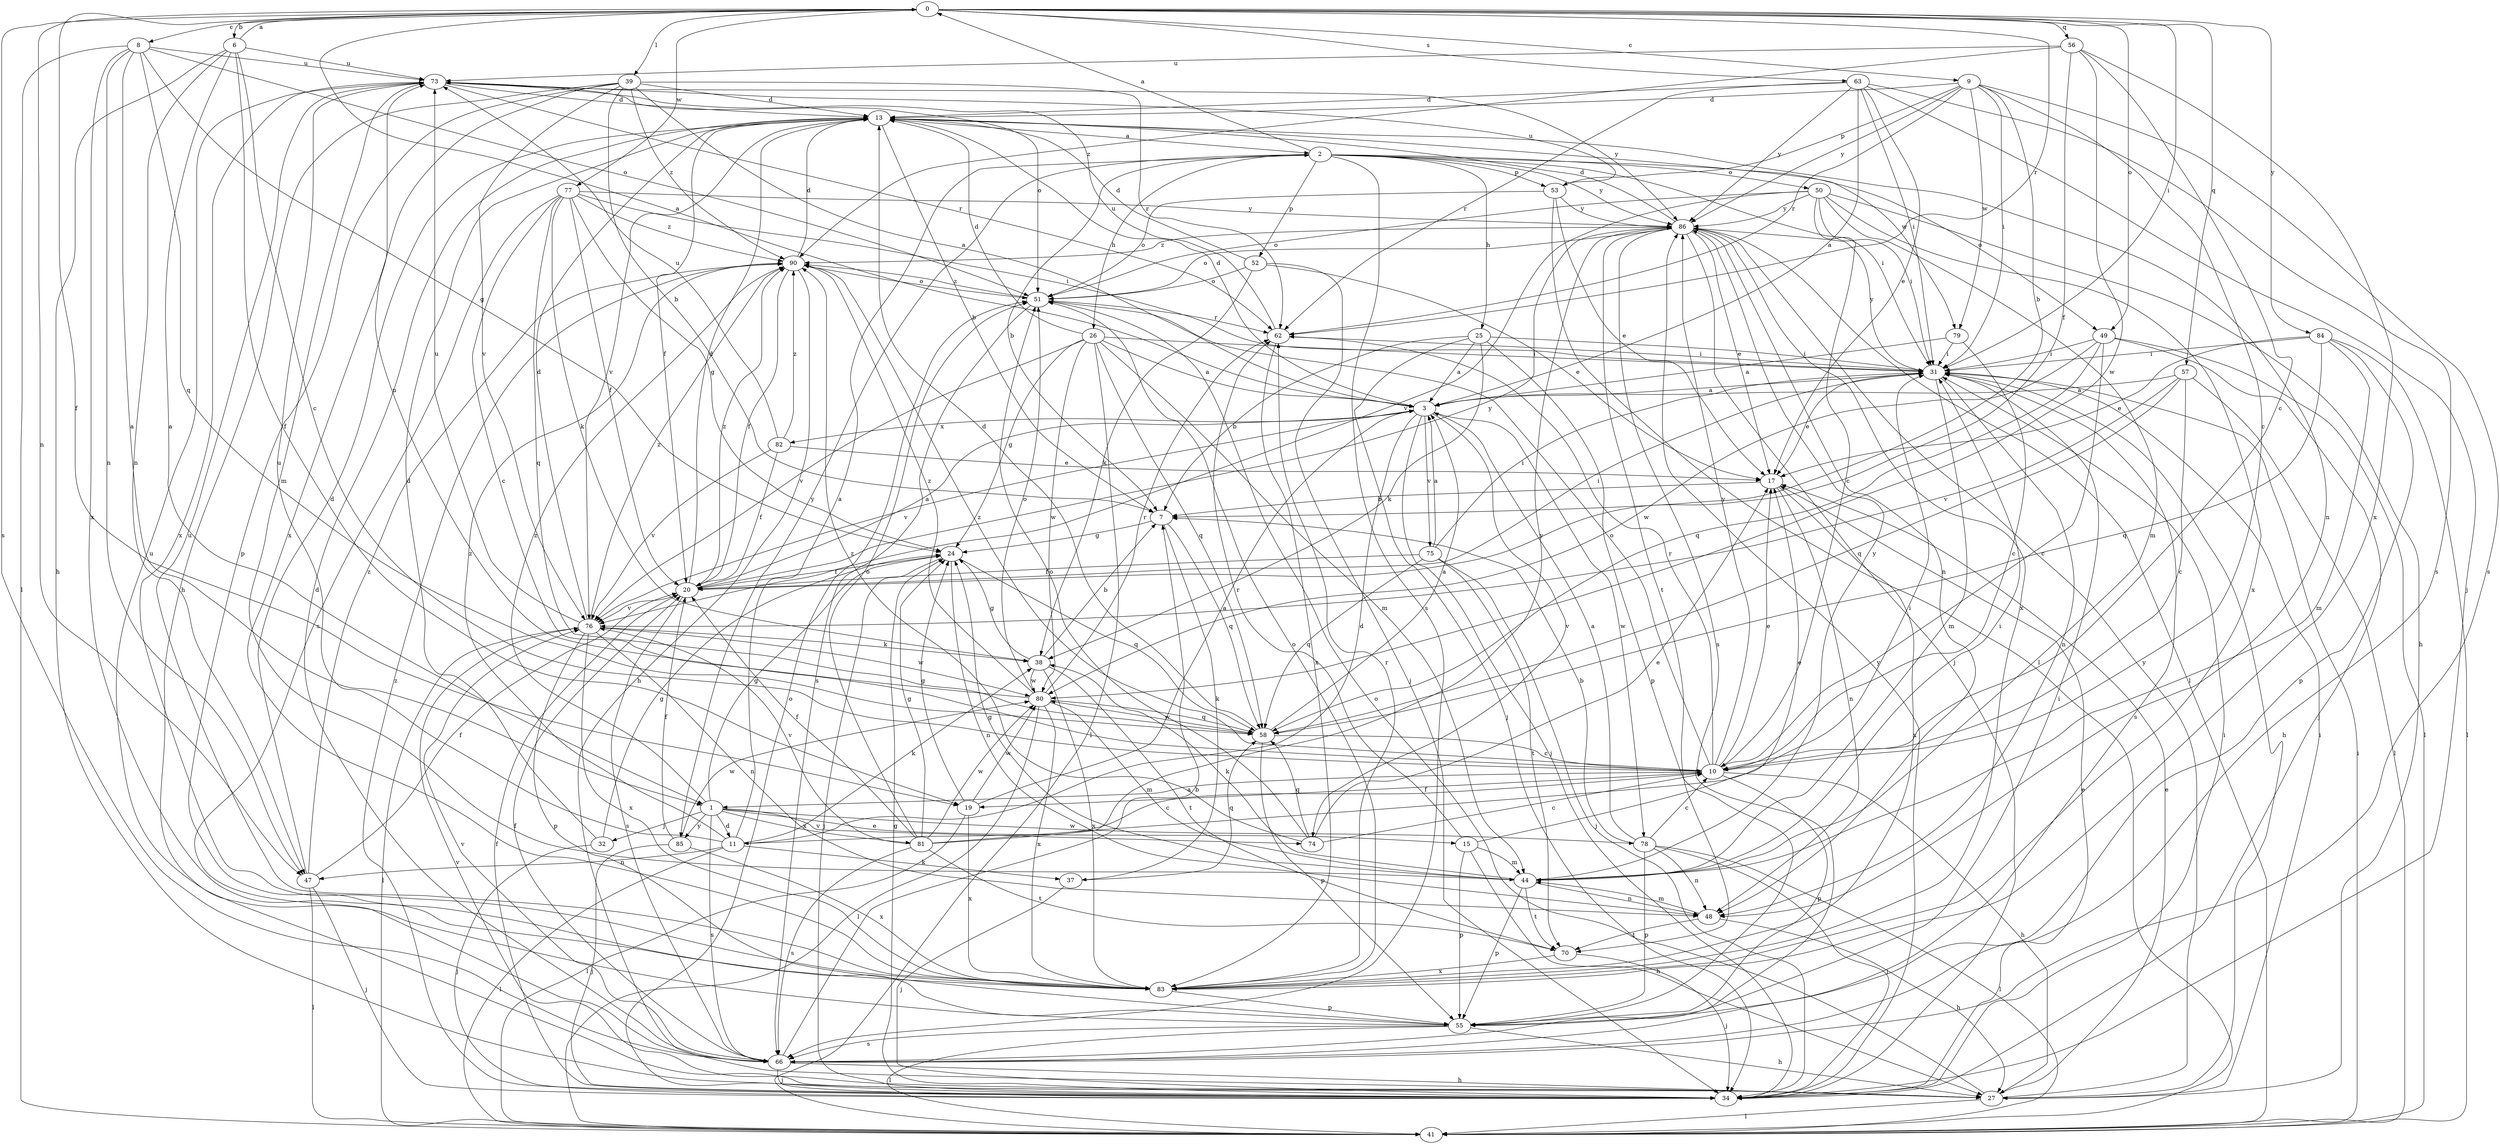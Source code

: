 strict digraph  {
0;
1;
2;
3;
6;
7;
8;
9;
10;
11;
13;
15;
17;
19;
20;
24;
25;
26;
27;
31;
32;
34;
37;
38;
39;
41;
44;
47;
48;
49;
50;
51;
52;
53;
55;
56;
57;
58;
62;
63;
66;
70;
73;
74;
75;
76;
77;
78;
79;
80;
81;
82;
83;
84;
85;
86;
90;
0 -> 6  [label=b];
0 -> 8  [label=c];
0 -> 9  [label=c];
0 -> 19  [label=f];
0 -> 31  [label=i];
0 -> 39  [label=l];
0 -> 47  [label=n];
0 -> 49  [label=o];
0 -> 56  [label=q];
0 -> 57  [label=q];
0 -> 62  [label=r];
0 -> 63  [label=s];
0 -> 66  [label=s];
0 -> 77  [label=w];
0 -> 84  [label=y];
1 -> 11  [label=d];
1 -> 15  [label=e];
1 -> 24  [label=g];
1 -> 32  [label=j];
1 -> 66  [label=s];
1 -> 74  [label=v];
1 -> 78  [label=w];
1 -> 81  [label=x];
1 -> 85  [label=y];
1 -> 90  [label=z];
2 -> 0  [label=a];
2 -> 7  [label=b];
2 -> 25  [label=h];
2 -> 26  [label=h];
2 -> 31  [label=i];
2 -> 49  [label=o];
2 -> 50  [label=o];
2 -> 52  [label=p];
2 -> 53  [label=p];
2 -> 66  [label=s];
2 -> 85  [label=y];
2 -> 86  [label=y];
3 -> 0  [label=a];
3 -> 11  [label=d];
3 -> 13  [label=d];
3 -> 34  [label=j];
3 -> 74  [label=v];
3 -> 75  [label=v];
3 -> 76  [label=v];
3 -> 78  [label=w];
3 -> 82  [label=x];
6 -> 0  [label=a];
6 -> 1  [label=a];
6 -> 10  [label=c];
6 -> 19  [label=f];
6 -> 27  [label=h];
6 -> 47  [label=n];
6 -> 73  [label=u];
7 -> 24  [label=g];
7 -> 37  [label=k];
7 -> 58  [label=q];
8 -> 1  [label=a];
8 -> 24  [label=g];
8 -> 41  [label=l];
8 -> 47  [label=n];
8 -> 51  [label=o];
8 -> 58  [label=q];
8 -> 73  [label=u];
8 -> 83  [label=x];
9 -> 7  [label=b];
9 -> 10  [label=c];
9 -> 13  [label=d];
9 -> 31  [label=i];
9 -> 53  [label=p];
9 -> 62  [label=r];
9 -> 66  [label=s];
9 -> 79  [label=w];
9 -> 86  [label=y];
10 -> 1  [label=a];
10 -> 17  [label=e];
10 -> 19  [label=f];
10 -> 27  [label=h];
10 -> 51  [label=o];
10 -> 55  [label=p];
10 -> 62  [label=r];
10 -> 86  [label=y];
10 -> 90  [label=z];
11 -> 2  [label=a];
11 -> 10  [label=c];
11 -> 37  [label=k];
11 -> 38  [label=k];
11 -> 41  [label=l];
11 -> 47  [label=n];
11 -> 73  [label=u];
11 -> 90  [label=z];
13 -> 2  [label=a];
13 -> 7  [label=b];
13 -> 20  [label=f];
13 -> 48  [label=n];
13 -> 76  [label=v];
13 -> 79  [label=w];
15 -> 17  [label=e];
15 -> 27  [label=h];
15 -> 44  [label=m];
15 -> 55  [label=p];
15 -> 62  [label=r];
17 -> 7  [label=b];
17 -> 48  [label=n];
17 -> 83  [label=x];
19 -> 3  [label=a];
19 -> 24  [label=g];
19 -> 41  [label=l];
19 -> 80  [label=w];
19 -> 83  [label=x];
20 -> 3  [label=a];
20 -> 13  [label=d];
20 -> 31  [label=i];
20 -> 66  [label=s];
20 -> 76  [label=v];
20 -> 86  [label=y];
20 -> 90  [label=z];
24 -> 20  [label=f];
24 -> 34  [label=j];
24 -> 48  [label=n];
24 -> 58  [label=q];
25 -> 3  [label=a];
25 -> 7  [label=b];
25 -> 31  [label=i];
25 -> 34  [label=j];
25 -> 38  [label=k];
25 -> 55  [label=p];
26 -> 3  [label=a];
26 -> 13  [label=d];
26 -> 24  [label=g];
26 -> 31  [label=i];
26 -> 41  [label=l];
26 -> 44  [label=m];
26 -> 58  [label=q];
26 -> 76  [label=v];
26 -> 80  [label=w];
27 -> 17  [label=e];
27 -> 31  [label=i];
27 -> 41  [label=l];
27 -> 51  [label=o];
27 -> 76  [label=v];
27 -> 86  [label=y];
31 -> 3  [label=a];
31 -> 17  [label=e];
31 -> 27  [label=h];
31 -> 44  [label=m];
31 -> 48  [label=n];
31 -> 66  [label=s];
31 -> 86  [label=y];
32 -> 13  [label=d];
32 -> 24  [label=g];
32 -> 34  [label=j];
34 -> 17  [label=e];
34 -> 20  [label=f];
34 -> 24  [label=g];
34 -> 31  [label=i];
34 -> 51  [label=o];
34 -> 86  [label=y];
34 -> 90  [label=z];
37 -> 34  [label=j];
37 -> 58  [label=q];
38 -> 7  [label=b];
38 -> 24  [label=g];
38 -> 70  [label=t];
38 -> 80  [label=w];
38 -> 83  [label=x];
39 -> 3  [label=a];
39 -> 7  [label=b];
39 -> 13  [label=d];
39 -> 27  [label=h];
39 -> 55  [label=p];
39 -> 62  [label=r];
39 -> 76  [label=v];
39 -> 83  [label=x];
39 -> 90  [label=z];
41 -> 31  [label=i];
44 -> 24  [label=g];
44 -> 31  [label=i];
44 -> 38  [label=k];
44 -> 48  [label=n];
44 -> 55  [label=p];
44 -> 70  [label=t];
44 -> 86  [label=y];
47 -> 13  [label=d];
47 -> 20  [label=f];
47 -> 34  [label=j];
47 -> 41  [label=l];
47 -> 90  [label=z];
48 -> 27  [label=h];
48 -> 44  [label=m];
48 -> 70  [label=t];
49 -> 10  [label=c];
49 -> 31  [label=i];
49 -> 34  [label=j];
49 -> 41  [label=l];
49 -> 58  [label=q];
49 -> 80  [label=w];
50 -> 10  [label=c];
50 -> 27  [label=h];
50 -> 31  [label=i];
50 -> 44  [label=m];
50 -> 51  [label=o];
50 -> 76  [label=v];
50 -> 83  [label=x];
50 -> 86  [label=y];
51 -> 62  [label=r];
51 -> 66  [label=s];
51 -> 90  [label=z];
52 -> 13  [label=d];
52 -> 17  [label=e];
52 -> 34  [label=j];
52 -> 38  [label=k];
52 -> 51  [label=o];
53 -> 17  [label=e];
53 -> 41  [label=l];
53 -> 51  [label=o];
53 -> 73  [label=u];
53 -> 86  [label=y];
55 -> 27  [label=h];
55 -> 31  [label=i];
55 -> 41  [label=l];
55 -> 66  [label=s];
55 -> 73  [label=u];
56 -> 10  [label=c];
56 -> 20  [label=f];
56 -> 73  [label=u];
56 -> 80  [label=w];
56 -> 83  [label=x];
56 -> 90  [label=z];
57 -> 3  [label=a];
57 -> 10  [label=c];
57 -> 41  [label=l];
57 -> 58  [label=q];
57 -> 76  [label=v];
58 -> 3  [label=a];
58 -> 10  [label=c];
58 -> 13  [label=d];
58 -> 55  [label=p];
58 -> 80  [label=w];
62 -> 31  [label=i];
62 -> 73  [label=u];
62 -> 83  [label=x];
63 -> 3  [label=a];
63 -> 13  [label=d];
63 -> 17  [label=e];
63 -> 31  [label=i];
63 -> 34  [label=j];
63 -> 62  [label=r];
63 -> 66  [label=s];
63 -> 86  [label=y];
66 -> 7  [label=b];
66 -> 13  [label=d];
66 -> 20  [label=f];
66 -> 27  [label=h];
66 -> 34  [label=j];
66 -> 76  [label=v];
70 -> 34  [label=j];
70 -> 83  [label=x];
73 -> 13  [label=d];
73 -> 44  [label=m];
73 -> 51  [label=o];
73 -> 62  [label=r];
73 -> 83  [label=x];
73 -> 86  [label=y];
74 -> 10  [label=c];
74 -> 17  [label=e];
74 -> 51  [label=o];
74 -> 58  [label=q];
74 -> 90  [label=z];
75 -> 3  [label=a];
75 -> 20  [label=f];
75 -> 31  [label=i];
75 -> 34  [label=j];
75 -> 58  [label=q];
75 -> 70  [label=t];
76 -> 13  [label=d];
76 -> 38  [label=k];
76 -> 41  [label=l];
76 -> 48  [label=n];
76 -> 55  [label=p];
76 -> 73  [label=u];
76 -> 80  [label=w];
76 -> 83  [label=x];
76 -> 90  [label=z];
77 -> 10  [label=c];
77 -> 20  [label=f];
77 -> 24  [label=g];
77 -> 31  [label=i];
77 -> 38  [label=k];
77 -> 58  [label=q];
77 -> 66  [label=s];
77 -> 86  [label=y];
77 -> 90  [label=z];
78 -> 3  [label=a];
78 -> 7  [label=b];
78 -> 10  [label=c];
78 -> 34  [label=j];
78 -> 41  [label=l];
78 -> 48  [label=n];
78 -> 55  [label=p];
79 -> 3  [label=a];
79 -> 10  [label=c];
79 -> 31  [label=i];
80 -> 41  [label=l];
80 -> 44  [label=m];
80 -> 51  [label=o];
80 -> 58  [label=q];
80 -> 62  [label=r];
80 -> 73  [label=u];
80 -> 83  [label=x];
80 -> 90  [label=z];
81 -> 20  [label=f];
81 -> 24  [label=g];
81 -> 31  [label=i];
81 -> 51  [label=o];
81 -> 66  [label=s];
81 -> 70  [label=t];
81 -> 76  [label=v];
81 -> 80  [label=w];
81 -> 86  [label=y];
82 -> 17  [label=e];
82 -> 20  [label=f];
82 -> 73  [label=u];
82 -> 76  [label=v];
82 -> 90  [label=z];
83 -> 51  [label=o];
83 -> 55  [label=p];
83 -> 62  [label=r];
83 -> 73  [label=u];
84 -> 17  [label=e];
84 -> 31  [label=i];
84 -> 41  [label=l];
84 -> 44  [label=m];
84 -> 55  [label=p];
84 -> 58  [label=q];
85 -> 20  [label=f];
85 -> 34  [label=j];
85 -> 80  [label=w];
85 -> 83  [label=x];
86 -> 13  [label=d];
86 -> 17  [label=e];
86 -> 34  [label=j];
86 -> 41  [label=l];
86 -> 48  [label=n];
86 -> 51  [label=o];
86 -> 66  [label=s];
86 -> 70  [label=t];
86 -> 83  [label=x];
86 -> 90  [label=z];
90 -> 13  [label=d];
90 -> 20  [label=f];
90 -> 27  [label=h];
90 -> 51  [label=o];
}
